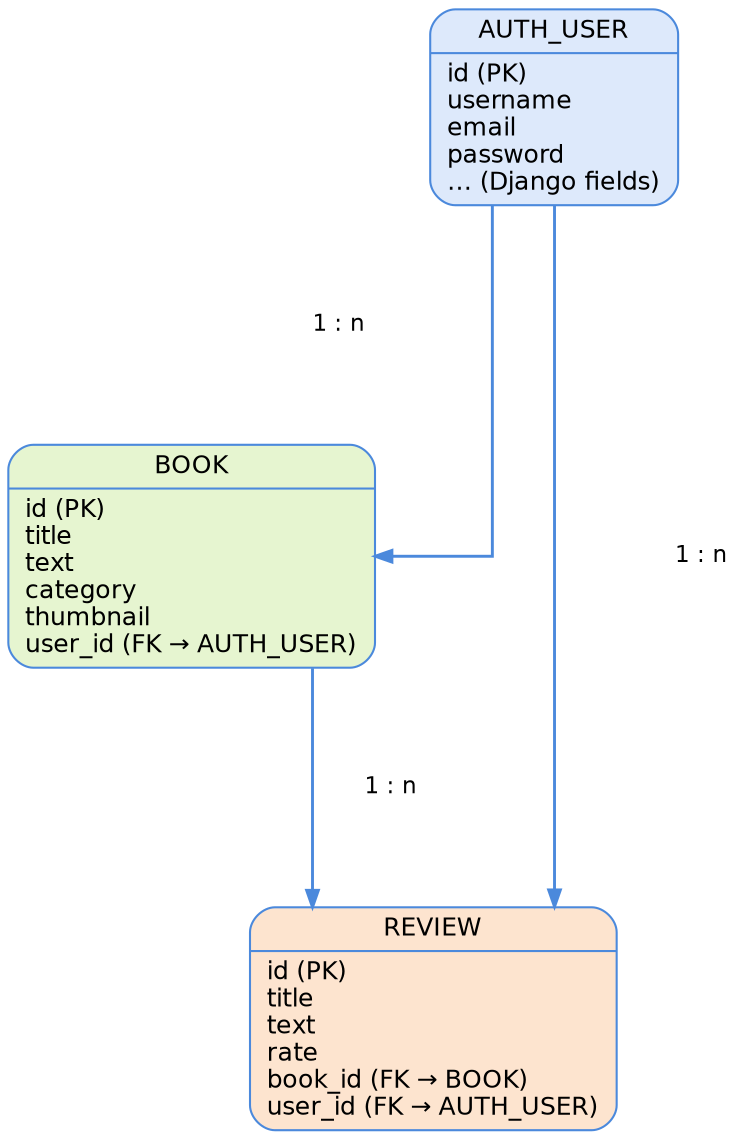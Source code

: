 digraph ER {
    graph [splines=ortho, nodesep=1.0, ranksep=1.4, bgcolor=white];
    node [shape=record, fontsize=12, fontname="Helvetica"];
    edge [color="#4B89DC", penwidth=1.4, arrowsize=0.8, fontname="Helvetica", fontsize=11];

    AUTH_USER [label="{AUTH_USER|id (PK)\lusername\lemail\lpassword\l… (Django fields)\l}", style="rounded,filled", fillcolor="#DDE9FB", color="#4B89DC"];
    BOOK [label="{BOOK|id (PK)\ltitle\ltext\lcategory\lthumbnail\luser_id (FK → AUTH_USER)\l}", style="rounded,filled", fillcolor="#E6F5D0", color="#4B89DC"];
    REVIEW [label="{REVIEW|id (PK)\ltitle\ltext\lrate\lbook_id (FK → BOOK)\luser_id (FK → AUTH_USER)\l}", style="rounded,filled", fillcolor="#FDE4CF", color="#4B89DC"];

    AUTH_USER -> BOOK [label="1 : n", color="#4B89DC"];
    AUTH_USER -> REVIEW [label="1 : n", color="#4B89DC"];
    BOOK -> REVIEW [label="1 : n", color="#4B89DC"];
}
